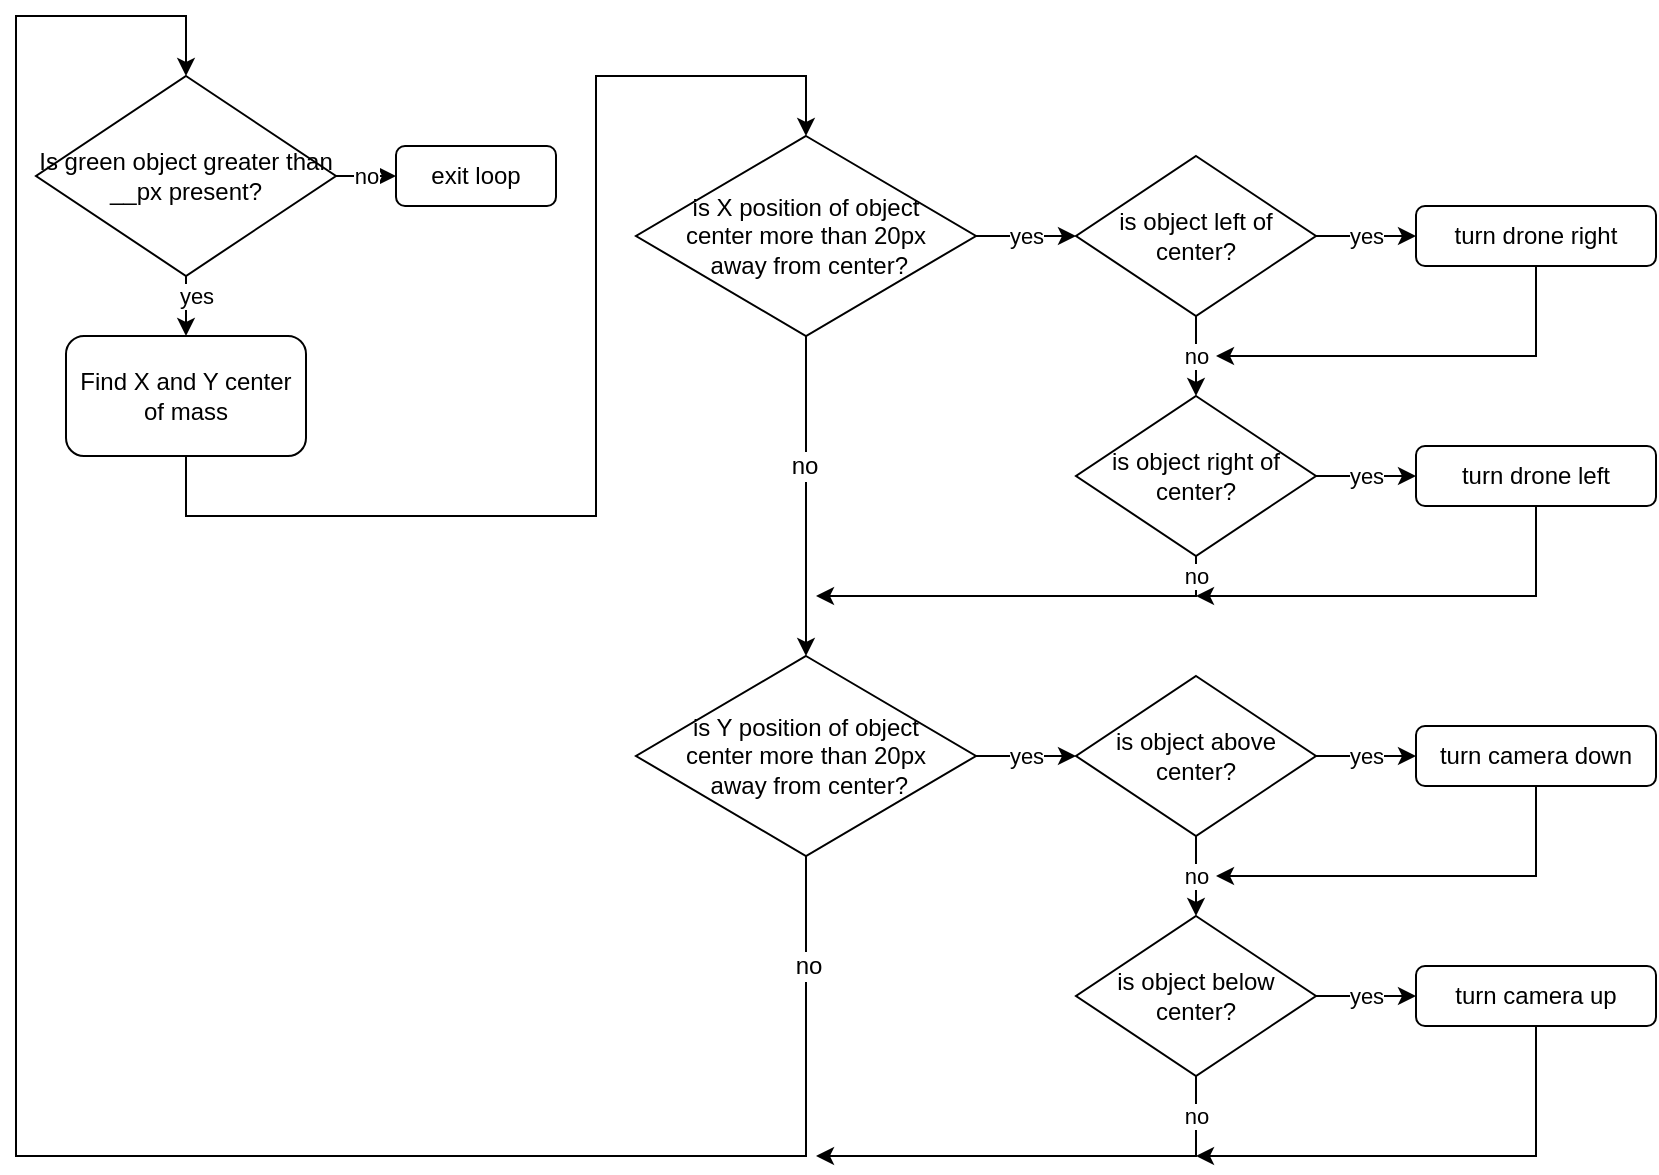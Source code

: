 <mxfile version="12.4.3" type="github" pages="1"><diagram id="w0FLzQ1NSqPnlWNBxexV" name="Page-1"><mxGraphModel dx="1038" dy="575" grid="1" gridSize="10" guides="1" tooltips="1" connect="1" arrows="1" fold="1" page="1" pageScale="1" pageWidth="850" pageHeight="1100" math="0" shadow="0"><root><mxCell id="0"/><mxCell id="1" parent="0"/><mxCell id="_GT5WHHoszEFMvlr831G-34" value="yes" style="edgeStyle=orthogonalEdgeStyle;rounded=0;orthogonalLoop=1;jettySize=auto;html=1;exitX=0.5;exitY=1;exitDx=0;exitDy=0;entryX=0.5;entryY=0;entryDx=0;entryDy=0;" edge="1" parent="1" source="_GT5WHHoszEFMvlr831G-5" target="_GT5WHHoszEFMvlr831G-6"><mxGeometry x="-0.333" y="5" relative="1" as="geometry"><mxPoint as="offset"/></mxGeometry></mxCell><mxCell id="_GT5WHHoszEFMvlr831G-36" value="no" style="edgeStyle=orthogonalEdgeStyle;rounded=0;orthogonalLoop=1;jettySize=auto;html=1;exitX=1;exitY=0.5;exitDx=0;exitDy=0;entryX=0;entryY=0.5;entryDx=0;entryDy=0;" edge="1" parent="1" source="_GT5WHHoszEFMvlr831G-5" target="_GT5WHHoszEFMvlr831G-35"><mxGeometry relative="1" as="geometry"/></mxCell><mxCell id="_GT5WHHoszEFMvlr831G-5" value="Is green object greater than __px present?" style="rhombus;whiteSpace=wrap;html=1;" vertex="1" parent="1"><mxGeometry x="20" y="60" width="150" height="100" as="geometry"/></mxCell><mxCell id="_GT5WHHoszEFMvlr831G-33" style="edgeStyle=orthogonalEdgeStyle;rounded=0;orthogonalLoop=1;jettySize=auto;html=1;exitX=0.5;exitY=1;exitDx=0;exitDy=0;entryX=0.5;entryY=0;entryDx=0;entryDy=0;" edge="1" parent="1" source="_GT5WHHoszEFMvlr831G-6" target="_GT5WHHoszEFMvlr831G-7"><mxGeometry relative="1" as="geometry"><mxPoint x="220" y="90" as="targetPoint"/><Array as="points"><mxPoint x="95" y="280"/><mxPoint x="300" y="280"/><mxPoint x="300" y="60"/><mxPoint x="405" y="60"/></Array></mxGeometry></mxCell><mxCell id="_GT5WHHoszEFMvlr831G-6" value="Find X and Y center of mass" style="rounded=1;whiteSpace=wrap;html=1;" vertex="1" parent="1"><mxGeometry x="35" y="190" width="120" height="60" as="geometry"/></mxCell><mxCell id="_GT5WHHoszEFMvlr831G-15" value="yes" style="edgeStyle=orthogonalEdgeStyle;rounded=0;orthogonalLoop=1;jettySize=auto;html=1;exitX=1;exitY=0.5;exitDx=0;exitDy=0;entryX=0;entryY=0.5;entryDx=0;entryDy=0;" edge="1" parent="1" source="_GT5WHHoszEFMvlr831G-7" target="_GT5WHHoszEFMvlr831G-8"><mxGeometry relative="1" as="geometry"/></mxCell><mxCell id="_GT5WHHoszEFMvlr831G-30" style="edgeStyle=orthogonalEdgeStyle;rounded=0;orthogonalLoop=1;jettySize=auto;html=1;exitX=0.5;exitY=1;exitDx=0;exitDy=0;entryX=0.5;entryY=0;entryDx=0;entryDy=0;" edge="1" parent="1" source="_GT5WHHoszEFMvlr831G-7" target="_GT5WHHoszEFMvlr831G-21"><mxGeometry relative="1" as="geometry"/></mxCell><mxCell id="_GT5WHHoszEFMvlr831G-41" value="no" style="text;html=1;align=center;verticalAlign=middle;resizable=0;points=[];;labelBackgroundColor=#ffffff;" vertex="1" connectable="0" parent="_GT5WHHoszEFMvlr831G-30"><mxGeometry x="-0.19" y="-1" relative="1" as="geometry"><mxPoint as="offset"/></mxGeometry></mxCell><mxCell id="_GT5WHHoszEFMvlr831G-7" value="is X position of object &lt;br&gt;center more than 20px&lt;br&gt;&amp;nbsp;away from center?" style="rhombus;whiteSpace=wrap;html=1;" vertex="1" parent="1"><mxGeometry x="320" y="90" width="170" height="100" as="geometry"/></mxCell><mxCell id="_GT5WHHoszEFMvlr831G-16" value="yes" style="edgeStyle=orthogonalEdgeStyle;rounded=0;orthogonalLoop=1;jettySize=auto;html=1;exitX=1;exitY=0.5;exitDx=0;exitDy=0;entryX=0;entryY=0.5;entryDx=0;entryDy=0;" edge="1" parent="1" source="_GT5WHHoszEFMvlr831G-8" target="_GT5WHHoszEFMvlr831G-9"><mxGeometry relative="1" as="geometry"/></mxCell><mxCell id="_GT5WHHoszEFMvlr831G-18" value="no" style="edgeStyle=orthogonalEdgeStyle;rounded=0;orthogonalLoop=1;jettySize=auto;html=1;exitX=0.5;exitY=1;exitDx=0;exitDy=0;entryX=0.5;entryY=0;entryDx=0;entryDy=0;" edge="1" parent="1" source="_GT5WHHoszEFMvlr831G-8" target="_GT5WHHoszEFMvlr831G-10"><mxGeometry relative="1" as="geometry"/></mxCell><mxCell id="_GT5WHHoszEFMvlr831G-8" value="is object left of center?" style="rhombus;whiteSpace=wrap;html=1;" vertex="1" parent="1"><mxGeometry x="540" y="100" width="120" height="80" as="geometry"/></mxCell><mxCell id="_GT5WHHoszEFMvlr831G-19" style="edgeStyle=orthogonalEdgeStyle;rounded=0;orthogonalLoop=1;jettySize=auto;html=1;exitX=0.5;exitY=1;exitDx=0;exitDy=0;" edge="1" parent="1" source="_GT5WHHoszEFMvlr831G-9"><mxGeometry relative="1" as="geometry"><mxPoint x="610" y="200" as="targetPoint"/><Array as="points"><mxPoint x="770" y="200"/></Array></mxGeometry></mxCell><mxCell id="_GT5WHHoszEFMvlr831G-9" value="turn drone right" style="rounded=1;whiteSpace=wrap;html=1;" vertex="1" parent="1"><mxGeometry x="710" y="125" width="120" height="30" as="geometry"/></mxCell><mxCell id="_GT5WHHoszEFMvlr831G-17" value="yes" style="edgeStyle=orthogonalEdgeStyle;rounded=0;orthogonalLoop=1;jettySize=auto;html=1;exitX=1;exitY=0.5;exitDx=0;exitDy=0;entryX=0;entryY=0.5;entryDx=0;entryDy=0;" edge="1" parent="1" source="_GT5WHHoszEFMvlr831G-10" target="_GT5WHHoszEFMvlr831G-11"><mxGeometry relative="1" as="geometry"/></mxCell><mxCell id="_GT5WHHoszEFMvlr831G-31" value="no" style="edgeStyle=orthogonalEdgeStyle;rounded=0;orthogonalLoop=1;jettySize=auto;html=1;exitX=0.5;exitY=1;exitDx=0;exitDy=0;" edge="1" parent="1" source="_GT5WHHoszEFMvlr831G-10"><mxGeometry x="-0.909" relative="1" as="geometry"><mxPoint x="410" y="320" as="targetPoint"/><Array as="points"><mxPoint x="600" y="320"/><mxPoint x="450" y="320"/></Array><mxPoint as="offset"/></mxGeometry></mxCell><mxCell id="_GT5WHHoszEFMvlr831G-10" value="is object right of center?" style="rhombus;whiteSpace=wrap;html=1;" vertex="1" parent="1"><mxGeometry x="540" y="220" width="120" height="80" as="geometry"/></mxCell><mxCell id="_GT5WHHoszEFMvlr831G-32" style="edgeStyle=orthogonalEdgeStyle;rounded=0;orthogonalLoop=1;jettySize=auto;html=1;exitX=0.5;exitY=1;exitDx=0;exitDy=0;" edge="1" parent="1" source="_GT5WHHoszEFMvlr831G-11"><mxGeometry relative="1" as="geometry"><mxPoint x="600" y="320" as="targetPoint"/><Array as="points"><mxPoint x="770" y="320"/></Array></mxGeometry></mxCell><mxCell id="_GT5WHHoszEFMvlr831G-11" value="turn drone left" style="rounded=1;whiteSpace=wrap;html=1;" vertex="1" parent="1"><mxGeometry x="710" y="245" width="120" height="30" as="geometry"/></mxCell><mxCell id="_GT5WHHoszEFMvlr831G-20" value="yes" style="edgeStyle=orthogonalEdgeStyle;rounded=0;orthogonalLoop=1;jettySize=auto;html=1;exitX=1;exitY=0.5;exitDx=0;exitDy=0;entryX=0;entryY=0.5;entryDx=0;entryDy=0;" edge="1" parent="1" source="_GT5WHHoszEFMvlr831G-21" target="_GT5WHHoszEFMvlr831G-24"><mxGeometry relative="1" as="geometry"/></mxCell><mxCell id="_GT5WHHoszEFMvlr831G-38" style="edgeStyle=orthogonalEdgeStyle;rounded=0;orthogonalLoop=1;jettySize=auto;html=1;exitX=0.5;exitY=1;exitDx=0;exitDy=0;entryX=0.5;entryY=0;entryDx=0;entryDy=0;" edge="1" parent="1" source="_GT5WHHoszEFMvlr831G-21" target="_GT5WHHoszEFMvlr831G-5"><mxGeometry relative="1" as="geometry"><mxPoint x="10" y="40" as="targetPoint"/><Array as="points"><mxPoint x="405" y="600"/><mxPoint x="10" y="600"/><mxPoint x="10" y="30"/><mxPoint x="95" y="30"/></Array></mxGeometry></mxCell><mxCell id="_GT5WHHoszEFMvlr831G-42" value="no" style="text;html=1;align=center;verticalAlign=middle;resizable=0;points=[];;labelBackgroundColor=#ffffff;" vertex="1" connectable="0" parent="_GT5WHHoszEFMvlr831G-38"><mxGeometry x="-0.911" y="1" relative="1" as="geometry"><mxPoint as="offset"/></mxGeometry></mxCell><mxCell id="_GT5WHHoszEFMvlr831G-21" value="is Y position of object &lt;br&gt;center more than 20px&lt;br&gt;&amp;nbsp;away from center?" style="rhombus;whiteSpace=wrap;html=1;" vertex="1" parent="1"><mxGeometry x="320" y="350" width="170" height="100" as="geometry"/></mxCell><mxCell id="_GT5WHHoszEFMvlr831G-22" value="yes" style="edgeStyle=orthogonalEdgeStyle;rounded=0;orthogonalLoop=1;jettySize=auto;html=1;exitX=1;exitY=0.5;exitDx=0;exitDy=0;entryX=0;entryY=0.5;entryDx=0;entryDy=0;" edge="1" parent="1" source="_GT5WHHoszEFMvlr831G-24" target="_GT5WHHoszEFMvlr831G-26"><mxGeometry relative="1" as="geometry"/></mxCell><mxCell id="_GT5WHHoszEFMvlr831G-23" value="no" style="edgeStyle=orthogonalEdgeStyle;rounded=0;orthogonalLoop=1;jettySize=auto;html=1;exitX=0.5;exitY=1;exitDx=0;exitDy=0;entryX=0.5;entryY=0;entryDx=0;entryDy=0;" edge="1" parent="1" source="_GT5WHHoszEFMvlr831G-24" target="_GT5WHHoszEFMvlr831G-28"><mxGeometry relative="1" as="geometry"/></mxCell><mxCell id="_GT5WHHoszEFMvlr831G-24" value="is object above center?" style="rhombus;whiteSpace=wrap;html=1;" vertex="1" parent="1"><mxGeometry x="540" y="360" width="120" height="80" as="geometry"/></mxCell><mxCell id="_GT5WHHoszEFMvlr831G-25" style="edgeStyle=orthogonalEdgeStyle;rounded=0;orthogonalLoop=1;jettySize=auto;html=1;exitX=0.5;exitY=1;exitDx=0;exitDy=0;" edge="1" parent="1" source="_GT5WHHoszEFMvlr831G-26"><mxGeometry relative="1" as="geometry"><mxPoint x="610" y="460" as="targetPoint"/><Array as="points"><mxPoint x="770" y="460"/></Array></mxGeometry></mxCell><mxCell id="_GT5WHHoszEFMvlr831G-26" value="turn camera down" style="rounded=1;whiteSpace=wrap;html=1;" vertex="1" parent="1"><mxGeometry x="710" y="385" width="120" height="30" as="geometry"/></mxCell><mxCell id="_GT5WHHoszEFMvlr831G-27" value="yes" style="edgeStyle=orthogonalEdgeStyle;rounded=0;orthogonalLoop=1;jettySize=auto;html=1;exitX=1;exitY=0.5;exitDx=0;exitDy=0;entryX=0;entryY=0.5;entryDx=0;entryDy=0;" edge="1" parent="1" source="_GT5WHHoszEFMvlr831G-28" target="_GT5WHHoszEFMvlr831G-29"><mxGeometry relative="1" as="geometry"/></mxCell><mxCell id="_GT5WHHoszEFMvlr831G-39" value="no" style="edgeStyle=orthogonalEdgeStyle;rounded=0;orthogonalLoop=1;jettySize=auto;html=1;exitX=0.5;exitY=1;exitDx=0;exitDy=0;" edge="1" parent="1" source="_GT5WHHoszEFMvlr831G-28"><mxGeometry x="-0.826" relative="1" as="geometry"><mxPoint x="410" y="600" as="targetPoint"/><Array as="points"><mxPoint x="600" y="600"/><mxPoint x="410" y="600"/></Array><mxPoint as="offset"/></mxGeometry></mxCell><mxCell id="_GT5WHHoszEFMvlr831G-28" value="is object below center?" style="rhombus;whiteSpace=wrap;html=1;" vertex="1" parent="1"><mxGeometry x="540" y="480" width="120" height="80" as="geometry"/></mxCell><mxCell id="_GT5WHHoszEFMvlr831G-40" style="edgeStyle=orthogonalEdgeStyle;rounded=0;orthogonalLoop=1;jettySize=auto;html=1;exitX=0.5;exitY=1;exitDx=0;exitDy=0;" edge="1" parent="1" source="_GT5WHHoszEFMvlr831G-29"><mxGeometry relative="1" as="geometry"><mxPoint x="600" y="600" as="targetPoint"/><Array as="points"><mxPoint x="770" y="600"/></Array></mxGeometry></mxCell><mxCell id="_GT5WHHoszEFMvlr831G-29" value="turn camera up" style="rounded=1;whiteSpace=wrap;html=1;" vertex="1" parent="1"><mxGeometry x="710" y="505" width="120" height="30" as="geometry"/></mxCell><mxCell id="_GT5WHHoszEFMvlr831G-35" value="exit loop" style="rounded=1;whiteSpace=wrap;html=1;" vertex="1" parent="1"><mxGeometry x="200" y="95" width="80" height="30" as="geometry"/></mxCell></root></mxGraphModel></diagram></mxfile>
